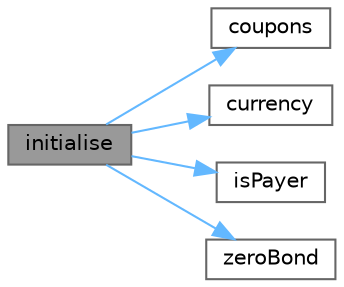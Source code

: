 digraph "initialise"
{
 // INTERACTIVE_SVG=YES
 // LATEX_PDF_SIZE
  bgcolor="transparent";
  edge [fontname=Helvetica,fontsize=10,labelfontname=Helvetica,labelfontsize=10];
  node [fontname=Helvetica,fontsize=10,shape=box,height=0.2,width=0.4];
  rankdir="LR";
  Node1 [label="initialise",height=0.2,width=0.4,color="gray40", fillcolor="grey60", style="filled", fontcolor="black",tooltip=" "];
  Node1 -> Node2 [color="steelblue1",style="solid"];
  Node2 [label="coupons",height=0.2,width=0.4,color="grey40", fillcolor="white", style="filled",URL="$classore_1_1data_1_1_bond_data.html#a3d8db715d9a2d0185987be6586b6da90",tooltip=" "];
  Node1 -> Node3 [color="steelblue1",style="solid"];
  Node3 [label="currency",height=0.2,width=0.4,color="grey40", fillcolor="white", style="filled",URL="$classore_1_1data_1_1_bond_data.html#a14dac022d83c5fa9597e6344199a41b6",tooltip=" "];
  Node1 -> Node4 [color="steelblue1",style="solid"];
  Node4 [label="isPayer",height=0.2,width=0.4,color="grey40", fillcolor="white", style="filled",URL="$classore_1_1data_1_1_bond_data.html#a49d5ef4ecab600807fc919eb14ba3513",tooltip=" "];
  Node1 -> Node5 [color="steelblue1",style="solid"];
  Node5 [label="zeroBond",height=0.2,width=0.4,color="grey40", fillcolor="white", style="filled",URL="$classore_1_1data_1_1_bond_data.html#a1133ea9e816167481beee5fec9bbc418",tooltip=" "];
}

